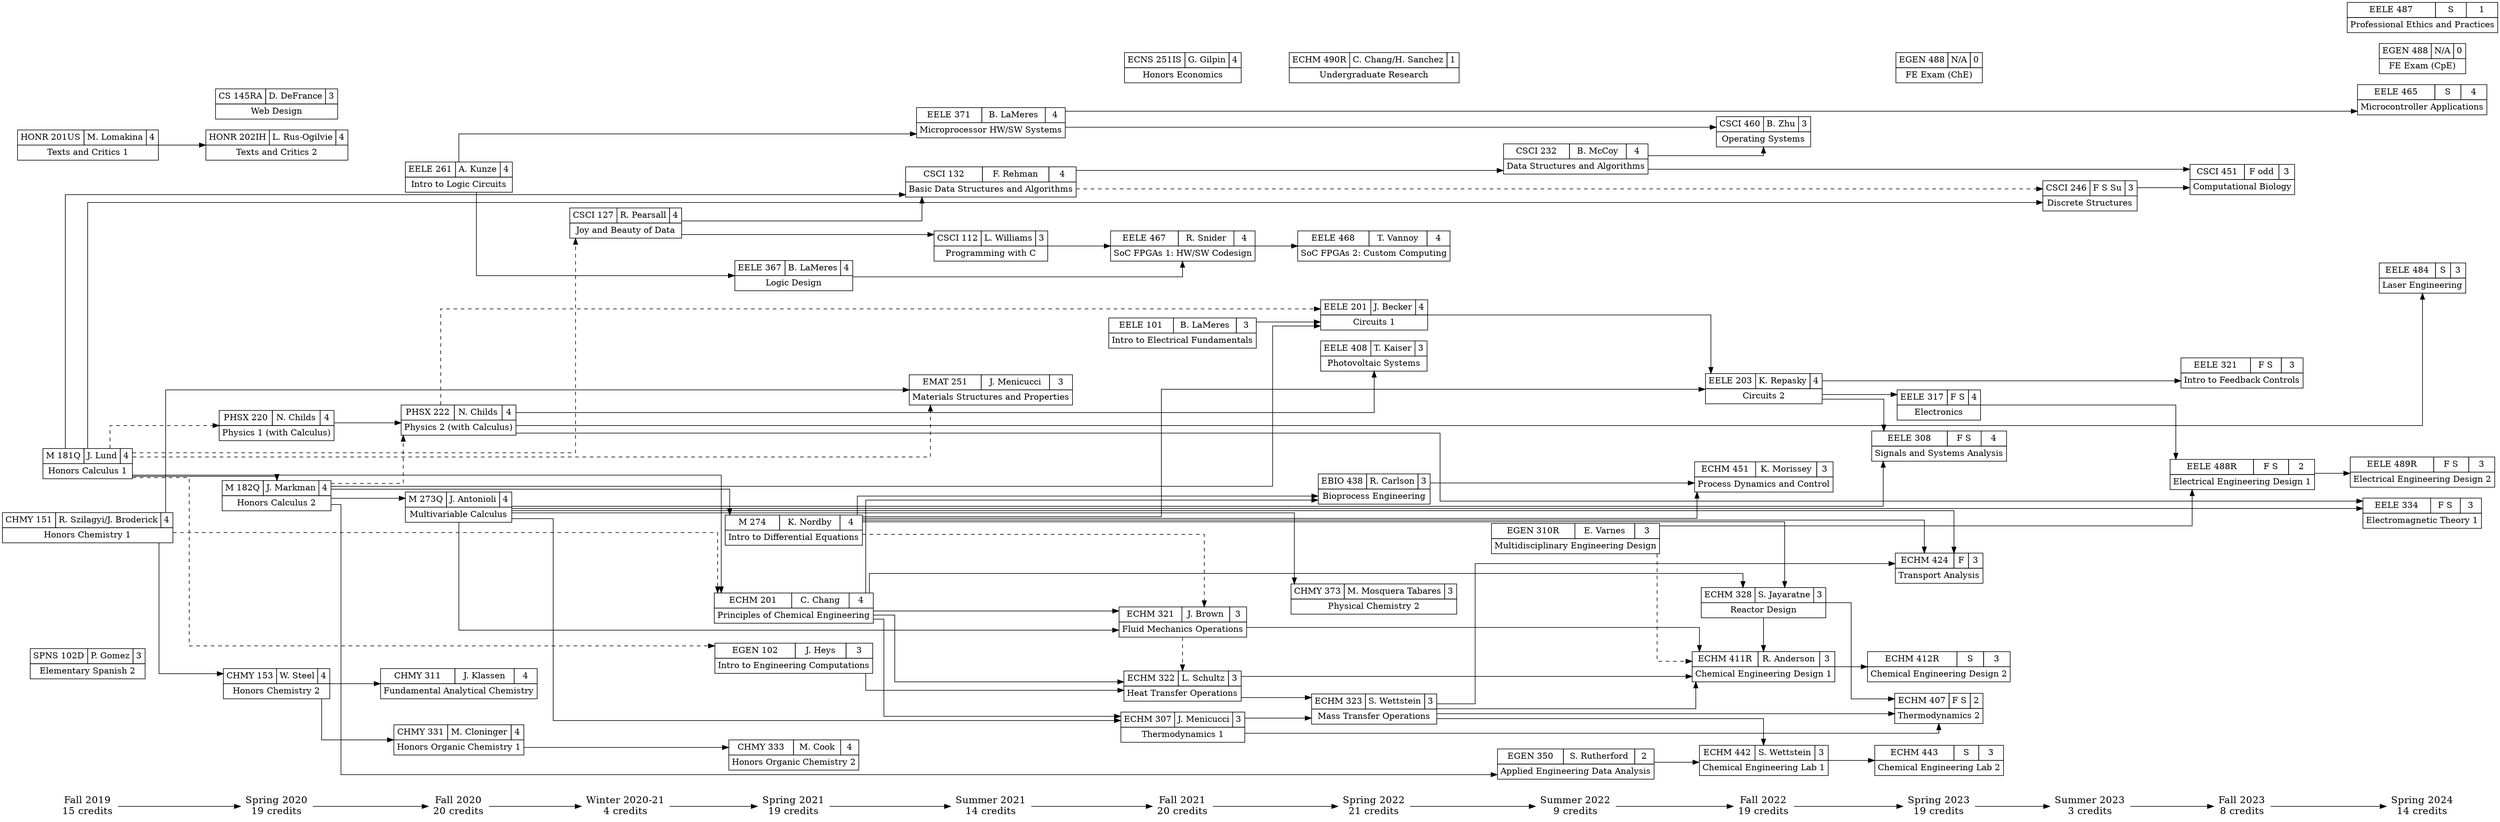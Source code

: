 digraph potential {
    ranksep=.75; rankdir=LR; concentrate=true; splines=ortho;

    {node [shape=plaintext,fontsize=16];
	"Fall 2019" -> "Spring 2020"
	-> "Fall 2020" -> "Winter 2020-21" -> "Spring 2021"
	-> "Summer 2021" -> "Fall 2021" -> "Spring 2022"
	-> "Summer 2022" -> "Fall 2022" -> "Spring 2023"
	-> "Summer 2023" -> "Fall 2023" -> "Spring 2024";
    }

    "Fall 2019"      [label="\N\n15 credits"]
    "Spring 2020"    [label="\N\n19 credits"]
    "Fall 2020"      [label="\N\n20 credits"]
    "Winter 2020-21" [label="\N\n4 credits"]
    "Spring 2021"    [label="\N\n19 credits"]
    "Summer 2021"    [label="\N\n14 credits"]
    "Fall 2021"      [label="\N\n20 credits"]
    "Spring 2022"    [label="\N\n21 credits"]
    "Summer 2022"    [label="\N\n9 credits"]
    "Fall 2022"      [label="\N\n19 credits"]
    "Spring 2023"    [label="\N\n19 credits"]
    "Summer 2023"    [label="\N\n3 credits"]
    "Fall 2023"      [label="\N\n8 credits"]
    "Spring 2024"    [label="\N\n14 credits"]

    {node [shape=none,margin=0];
	{ rank = same; "Fall 2019"; "SPNS 102D"; "M 181Q"; "HONR 201US"; "CHMY 151"; }
	{ rank = same; "Spring 2020"; "PHSX 220"; "M 182Q"; "HONR 202IH"; "CS 145RA"; "CHMY 153"; }
	{ rank = same; "Fall 2020"; "PHSX 222"; "M 273Q"; "EELE 261"; "CHMY 331"; "CHMY 311"; }
	{ rank = same; "Winter 2020-21"; "CSCI 127"; }
	{ rank = same; "Spring 2021"; "M 274"; "EGEN 102"; "EELE 367"; "ECHM 201"; "CHMY 333"; }
	{ rank = same; "Summer 2021"; "EMAT 251"; "EELE 371"; "CSCI 132"; "CSCI 112"; }
	{ rank = same; "Fall 2021"; "EELE 467"; "EELE 101"; "ECNS 251IS"; "ECHM 322"; "ECHM 321"; "ECHM 307"; }
	{ rank = same; "Spring 2022"; "EELE 468"; "EELE 408"; "EELE 201"; "ECHM 490R"; "ECHM 323"; "EBIO 438"; "CHMY 373"; }
	{ rank = same; "Summer 2022"; "EGEN 350"; "EGEN 310R"; "CSCI 232"; }
	{ rank = same; "Fall 2022"; "EELE 203"; "ECHM 451"; "ECHM 442"; "ECHM 411R"; "ECHM 328"; "CSCI 460"; }
	{ rank = same; "Spring 2023"; "EGEN 488-1"; "EELE 317"; "EELE 308"; "ECHM 443"; "ECHM 424"; "ECHM 412R"; "ECHM 407"; }
	{ rank = same; "Summer 2023"; "CSCI 246"; }
	{ rank = same; "Fall 2023"; "EELE 488R"; "EELE 321"; "CSCI 451"; }
	{ rank = same; "Spring 2024"; "EGEN 488-2"; "EELE 489R"; "EELE 487"; "EELE 484"; "EELE 465"; "EELE 334"; }
    }

    // Course labels

    // Fall 2019

    "CHMY 151" [label=<
		<TABLE BORDER="0" CELLBORDER="1" CELLSPACING="0" CELLPADDING="4">
		<TR>
		<TD>\N</TD>
		<TD>R. Szilagyi/J. Broderick</TD>
		<TD>4</TD>
		</TR>
		<TR><TD COLSPAN="3">Honors Chemistry 1</TD></TR>
		</TABLE>>];

    "HONR 201US" [label=<
		  <TABLE BORDER="0" CELLBORDER="1" CELLSPACING="0" CELLPADDING="4">
		  <TR>
		  <TD>\N</TD>
		  <TD>M. Lomakina</TD>
		  <TD>4</TD>
		  </TR>
		  <TR><TD COLSPAN="3">Texts and Critics 1</TD></TR>
		  </TABLE>>];

    "M 181Q" [label=<
	      <TABLE BORDER="0" CELLBORDER="1" CELLSPACING="0" CELLPADDING="4">
	      <TR>
	      <TD>\N</TD>
	      <TD>J. Lund</TD>
	      <TD>4</TD>
	      </TR>
	      <TR><TD COLSPAN="3">Honors Calculus 1</TD></TR>
	      </TABLE>>];

    "SPNS 102D" [label=<
		 <TABLE BORDER="0" CELLBORDER="1" CELLSPACING="0" CELLPADDING="4">
		 <TR>
		 <TD>\N</TD>
		 <TD>P. Gomez</TD>
		 <TD>3</TD>
		 </TR>
		 <TR><TD COLSPAN="3">Elementary Spanish 2</TD></TR>
		 </TABLE>>];

    // Spring 2020

    "CHMY 153" [label=<
		<TABLE BORDER="0" CELLBORDER="1" CELLSPACING="0" CELLPADDING="4">
		<TR>
		<TD>\N</TD>
		<TD>W. Steel</TD>
		<TD>4</TD>
		</TR>
		<TR><TD COLSPAN="3">Honors Chemistry 2</TD></TR>
		</TABLE>>];

    "CS 145RA" [label=<
		<TABLE BORDER="0" CELLBORDER="1" CELLSPACING="0" CELLPADDING="4">
		<TR>
		<TD>\N</TD>
		<TD>D. DeFrance</TD>
		<TD>3</TD>
		</TR>
		<TR><TD COLSPAN="3">Web Design</TD></TR>
		</TABLE>>];

    "HONR 202IH" [label=<
		  <TABLE BORDER="0" CELLBORDER="1" CELLSPACING="0" CELLPADDING="4">
		  <TR>
		  <TD>\N</TD>
		  <TD>L. Rus-Ogilvie</TD>
		  <TD>4</TD>
		  </TR>
		  <TR><TD COLSPAN="3">Texts and Critics 2</TD></TR>
		  </TABLE>>];

    "M 182Q" [label=<
	      <TABLE BORDER="0" CELLBORDER="1" CELLSPACING="0" CELLPADDING="4">
	      <TR>
	      <TD>\N</TD>
	      <TD>J. Markman</TD>
	      <TD>4</TD>
	      </TR>
	      <TR><TD COLSPAN="3">Honors Calculus 2</TD></TR>
	      </TABLE>>];

    "PHSX 220" [label=<
		<TABLE BORDER="0" CELLBORDER="1" CELLSPACING="0" CELLPADDING="4">
		<TR>
		<TD>\N</TD>
		<TD>N. Childs</TD>
		<TD>4</TD>
		</TR>
		<TR><TD COLSPAN="3">Physics 1 (with Calculus)</TD></TR>
		</TABLE>>];

    // Fall 2020

    "CHMY 311" [label=<
		<TABLE BORDER="0" CELLBORDER="1" CELLSPACING="0" CELLPADDING="4">
		<TR>
		<TD>\N</TD>
		<TD>J. Klassen</TD>
		<TD>4</TD>
		</TR>
		<TR><TD COLSPAN="3">Fundamental Analytical Chemistry</TD></TR>
		</TABLE>>];

    "CHMY 331" [label=<
		<TABLE BORDER="0" CELLBORDER="1" CELLSPACING="0" CELLPADDING="4">
		<TR>
		<TD>\N</TD>
		<TD>M. Cloninger</TD>
		<TD>4</TD>
		</TR>
		<TR><TD COLSPAN="3">Honors Organic Chemistry 1</TD></TR>
		</TABLE>>];

    "EELE 261" [label=<
		<TABLE BORDER="0" CELLBORDER="1" CELLSPACING="0" CELLPADDING="4">
		<TR>
		<TD>\N</TD>
		<TD>A. Kunze</TD>
		<TD>4</TD>
		</TR>
		<TR><TD COLSPAN="3">Intro to Logic Circuits</TD></TR>
		</TABLE>>];

    "M 273Q" [label=<
	      <TABLE BORDER="0" CELLBORDER="1" CELLSPACING="0" CELLPADDING="4">
	      <TR>
	      <TD>\N</TD>
	      <TD>J. Antonioli</TD>
	      <TD>4</TD>
	      </TR>
	      <TR><TD COLSPAN="3">Multivariable Calculus</TD></TR>
	      </TABLE>>];

    "PHSX 222" [label=<
		<TABLE BORDER="0" CELLBORDER="1" CELLSPACING="0" CELLPADDING="4">
		<TR>
		<TD>\N</TD>
		<TD>N. Childs</TD>
		<TD>4</TD>
		</TR>
		<TR><TD COLSPAN="3">Physics 2 (with Calculus)</TD></TR>
		</TABLE>>];

    // Winter 2020-21

    "CSCI 127" [label=<
		<TABLE BORDER="0" CELLBORDER="1" CELLSPACING="0" CELLPADDING="4">
		<TR>
		<TD>\N</TD>
		<TD>R. Pearsall</TD>
		<TD>4</TD>
		</TR>
		<TR><TD COLSPAN="3">Joy and Beauty of Data</TD></TR>
		</TABLE>>];

    // Spring 2021

    "CHMY 333" [label=<
		<TABLE BORDER="0" CELLBORDER="1" CELLSPACING="0" CELLPADDING="4">
		<TR>
		<TD>\N</TD>
		<TD>M. Cook</TD>
		<TD>4</TD>
		</TR>
		<TR><TD COLSPAN="3">Honors Organic Chemistry 2</TD></TR>
		</TABLE>>];

    "ECHM 201" [label=<
		<TABLE BORDER="0" CELLBORDER="1" CELLSPACING="0" CELLPADDING="4">
		<TR>
		<TD>\N</TD>
		<TD>C. Chang</TD>
		<TD>4</TD>
		</TR>
		<TR><TD COLSPAN="3">Principles of Chemical Engineering</TD></TR>
		</TABLE>>];

    "EELE 367" [label=<
		<TABLE BORDER="0" CELLBORDER="1" CELLSPACING="0" CELLPADDING="4">
		<TR>
		<TD>\N</TD>
		<TD>B. LaMeres</TD>
		<TD>4</TD>
		</TR>
		<TR><TD COLSPAN="3">Logic Design</TD></TR>
		</TABLE>>];

    "EGEN 102" [label=<
		<TABLE BORDER="0" CELLBORDER="1" CELLSPACING="0" CELLPADDING="4">
		<TR>
		<TD>\N</TD>
		<TD>J. Heys</TD>
		<TD>3</TD>
		</TR>
		<TR><TD COLSPAN="3">Intro to Engineering Computations</TD></TR>
		</TABLE>>];

    "M 274" [label=<
	     <TABLE BORDER="0" CELLBORDER="1" CELLSPACING="0" CELLPADDING="4">
	     <TR>
	     <TD>\N</TD>
	     <TD>K. Nordby</TD>
	     <TD>4</TD>
	     </TR>
	     <TR><TD COLSPAN="3">Intro to Differential Equations</TD></TR>
	     </TABLE>>];

    // Summer 2021

    "CSCI 112" [label=<
		<TABLE BORDER="0" CELLBORDER="1" CELLSPACING="0" CELLPADDING="4">
		<TR>
		<TD>\N</TD>
		<TD>L. Williams</TD>
		<TD>3</TD>
		</TR>
		<TR><TD COLSPAN="3">Programming with C</TD></TR>
		</TABLE>>];

    "CSCI 132" [label=<
		<TABLE BORDER="0" CELLBORDER="1" CELLSPACING="0" CELLPADDING="4">
		<TR>
		<TD>\N</TD>
		<TD>F. Rehman</TD>
		<TD>4</TD>
		</TR>
		<TR><TD COLSPAN="3">Basic Data Structures and Algorithms</TD></TR>
		</TABLE>>];

    "EELE 371" [label=<
		<TABLE BORDER="0" CELLBORDER="1" CELLSPACING="0" CELLPADDING="4">
		<TR>
		<TD>\N</TD>
		<TD>B. LaMeres</TD>
		<TD>4</TD>
		</TR>
		<TR><TD COLSPAN="3">Microprocessor HW/SW Systems</TD></TR>
		</TABLE>>];

    "EMAT 251" [label=<
		<TABLE BORDER="0" CELLBORDER="1" CELLSPACING="0" CELLPADDING="4">
		<TR>
		<TD>\N</TD>
		<TD>J. Menicucci</TD>
		<TD>3</TD>
		</TR>
		<TR><TD COLSPAN="3">Materials Structures and Properties</TD></TR>
		</TABLE>>];

    // Fall 2021

    "ECHM 307" [label=<
		<TABLE BORDER="0" CELLBORDER="1" CELLSPACING="0" CELLPADDING="4">
		<TR>
		<TD>\N</TD>
		<TD>J. Menicucci</TD>
		<TD>3</TD>
		</TR>
		<TR><TD COLSPAN="3">Thermodynamics 1</TD></TR>
		</TABLE>>];

    "ECHM 321" [label=<
		<TABLE BORDER="0" CELLBORDER="1" CELLSPACING="0" CELLPADDING="4">
		<TR>
		<TD>\N</TD>
		<TD>J. Brown</TD>
		<TD>3</TD>
		</TR>
		<TR><TD COLSPAN="3">Fluid Mechanics Operations</TD></TR>
		</TABLE>>];

    "ECHM 322" [label=<
		<TABLE BORDER="0" CELLBORDER="1" CELLSPACING="0" CELLPADDING="4">
		<TR>
		<TD>\N</TD>
		<TD>L. Schultz</TD>
		<TD>3</TD>
		</TR>
		<TR><TD COLSPAN="3">Heat Transfer Operations</TD></TR>
		</TABLE>>];

    "ECNS 251IS" [label=<
		  <TABLE BORDER="0" CELLBORDER="1" CELLSPACING="0" CELLPADDING="4">
		  <TR>
		  <TD>\N</TD>
		  <TD>G. Gilpin</TD>
		  <TD>4</TD>
		  </TR>
		  <TR><TD COLSPAN="3">Honors Economics</TD></TR>
		  </TABLE>>];

    "EELE 101" [label=<
		<TABLE BORDER="0" CELLBORDER="1" CELLSPACING="0" CELLPADDING="4">
		<TR>
		<TD>\N</TD>
		<TD>B. LaMeres</TD>
		<TD>3</TD>
		</TR>
		<TR><TD COLSPAN="3">Intro to Electrical Fundamentals</TD></TR>
		</TABLE>>];

    "EELE 467" [label=<
		<TABLE BORDER="0" CELLBORDER="1" CELLSPACING="0" CELLPADDING="4">
		<TR>
		<TD>\N</TD>
		<TD>R. Snider</TD>
		<TD>4</TD>
		</TR>
		<TR><TD COLSPAN="3">SoC FPGAs 1: HW/SW Codesign</TD></TR>
		</TABLE>>];

    // Spring 2022

    "CHMY 373" [label=<
		<TABLE BORDER="0" CELLBORDER="1" CELLSPACING="0" CELLPADDING="4">
		<TR>
		<TD>\N</TD>
		<TD>M. Mosquera Tabares</TD>
		<TD>3</TD>
		</TR>
		<TR><TD COLSPAN="3">Physical Chemistry 2</TD></TR>
		</TABLE>>];

    "EBIO 438" [label=<
		<TABLE BORDER="0" CELLBORDER="1" CELLSPACING="0" CELLPADDING="4">
		<TR>
		<TD>\N</TD>
		<TD>R. Carlson</TD>
		<TD>3</TD>
		</TR>
		<TR><TD COLSPAN="3">Bioprocess Engineering</TD></TR>
		</TABLE>>];

    "ECHM 323" [label=<
		<TABLE BORDER="0" CELLBORDER="1" CELLSPACING="0" CELLPADDING="4">
		<TR>
		<TD>\N</TD>
		<TD>S. Wettstein</TD>
		<TD>3</TD>
		</TR>
		<TR><TD COLSPAN="3">Mass Transfer Operations</TD></TR>
		</TABLE>>];

    "EELE 201" [label=<
		<TABLE BORDER="0" CELLBORDER="1" CELLSPACING="0" CELLPADDING="4">
		<TR>
		<TD>\N</TD>
		<TD>J. Becker</TD>
		<TD>4</TD>
		</TR>
		<TR><TD COLSPAN="3">Circuits 1</TD></TR>
		</TABLE>>];

    "EELE 408" [label=<
		<TABLE BORDER="0" CELLBORDER="1" CELLSPACING="0" CELLPADDING="4">
		<TR>
		<TD>\N</TD>
		<TD>T. Kaiser</TD>
		<TD>3</TD>
		</TR>
		<TR><TD COLSPAN="3">Photovoltaic Systems</TD></TR>
		</TABLE>>];

    "EELE 468" [label=<
		<TABLE BORDER="0" CELLBORDER="1" CELLSPACING="0" CELLPADDING="4">
		<TR>
		<TD>\N</TD>
		<TD>T. Vannoy</TD>
		<TD>4</TD>
		</TR>
		<TR><TD COLSPAN="3">SoC FPGAs 2: Custom Computing</TD></TR>
		</TABLE>>];

    "ECHM 490R" [label=<
		 <TABLE BORDER="0" CELLBORDER="1" CELLSPACING="0" CELLPADDING="4">
		 <TR>
		 <TD>\N</TD>
		 <TD>C. Chang/H. Sanchez</TD>
		 <TD>1</TD>
		 </TR>
		 <TR><TD COLSPAN="3">Undergraduate Research</TD></TR>
		 </TABLE>>];

    // Summer 2022

    "CSCI 232" [label=<
		<TABLE BORDER="0" CELLBORDER="1" CELLSPACING="0" CELLPADDING="4">
		<TR>
		<TD>\N</TD>
		<TD>B. McCoy</TD>
		<TD>4</TD>
		</TR>
		<TR><TD COLSPAN="3">Data Structures and Algorithms</TD></TR>
		</TABLE>>];

    "EGEN 310R" [label=<
		 <TABLE BORDER="0" CELLBORDER="1" CELLSPACING="0" CELLPADDING="4">
		 <TR>
		 <TD>\N</TD>
		 <TD>E. Varnes</TD>
		 <TD>3</TD>
		 </TR>
		 <TR><TD COLSPAN="3">Multidisciplinary Engineering Design</TD></TR>
		 </TABLE>>];

    "EGEN 350" [label=<
		<TABLE BORDER="0" CELLBORDER="1" CELLSPACING="0" CELLPADDING="4">
		<TR>
		<TD>\N</TD>
		<TD>S. Rutherford</TD>
		<TD>2</TD>
		</TR>
		<TR><TD COLSPAN="3">Applied Engineering Data Analysis</TD></TR>
		</TABLE>>];

    // Fall 2022

    "CSCI 460" [label=<
		<TABLE BORDER="0" CELLBORDER="1" CELLSPACING="0" CELLPADDING="4">
		<TR>
		<TD>\N</TD>
		<TD>B. Zhu</TD>
		<TD>3</TD>
		</TR>
		<TR><TD COLSPAN="3">Operating Systems</TD></TR>
		</TABLE>>];

    "ECHM 328" [label=<
		<TABLE BORDER="0" CELLBORDER="1" CELLSPACING="0" CELLPADDING="4">
		<TR>
		<TD>\N</TD>
		<TD>S. Jayaratne</TD>
		<TD>3</TD>
		</TR>
		<TR><TD COLSPAN="3">Reactor Design</TD></TR>
		</TABLE>>];

    "ECHM 411R" [label=<
		 <TABLE BORDER="0" CELLBORDER="1" CELLSPACING="0" CELLPADDING="4">
		 <TR>
		 <TD>\N</TD>
		 <TD>R. Anderson</TD>
		 <TD>3</TD>
		 </TR>
		 <TR><TD COLSPAN="3">Chemical Engineering Design 1</TD></TR>
		 </TABLE>>];

    "ECHM 442" [label=<
		<TABLE BORDER="0" CELLBORDER="1" CELLSPACING="0" CELLPADDING="4">
		<TR>
		<TD>\N</TD>
		<TD>S. Wettstein</TD>
		<TD>3</TD>
		</TR>
		<TR><TD COLSPAN="3">Chemical Engineering Lab 1</TD></TR>
		</TABLE>>];

    "ECHM 451" [label=<
		<TABLE BORDER="0" CELLBORDER="1" CELLSPACING="0" CELLPADDING="4">
		<TR>
		<TD>\N</TD>
		<TD>K. Morissey</TD>
		<TD>3</TD>
		</TR>
		<TR><TD COLSPAN="3">Process Dynamics and Control</TD></TR>
		</TABLE>>];

    "EELE 203" [label=<
		<TABLE BORDER="0" CELLBORDER="1" CELLSPACING="0" CELLPADDING="4">
		<TR>
		<TD>\N</TD>
		<TD>K. Repasky</TD>
		<TD>4</TD>
		</TR>
		<TR><TD COLSPAN="3">Circuits 2</TD></TR>
		</TABLE>>];

    // Beyond

    "CSCI 246" [label=<
		<TABLE BORDER="0" CELLBORDER="1" CELLSPACING="0" CELLPADDING="4">
		<TR>
		<TD>\N</TD>
		<TD>F S Su</TD>
		<TD>3</TD>
		</TR>
		<TR><TD COLSPAN="3">Discrete Structures</TD></TR>
		</TABLE>>];


    "ECHM 407" [label=<
		<TABLE BORDER="0" CELLBORDER="1" CELLSPACING="0" CELLPADDING="4">
		<TR>
		<TD>\N</TD>
		<TD>F S</TD>
		<TD>2</TD>
		</TR>
		<TR><TD COLSPAN="3">Thermodynamics 2</TD></TR>
		</TABLE>>];

    "ECHM 424" [label=<
		<TABLE BORDER="0" CELLBORDER="1" CELLSPACING="0" CELLPADDING="4">
		<TR>
		<TD>\N</TD>
		<TD>F</TD>
		<TD>3</TD>
		</TR>
		<TR><TD COLSPAN="3">Transport Analysis</TD></TR>
		</TABLE>>];

    "EELE 317" [label=<
		<TABLE BORDER="0" CELLBORDER="1" CELLSPACING="0" CELLPADDING="4">
		<TR>
		<TD>\N</TD>
		<TD>F S</TD>
		<TD>4</TD>
		</TR>
		<TR><TD COLSPAN="3">Electronics</TD></TR>
		</TABLE>>];

    "ECHM 412R" [label=<
		 <TABLE BORDER="0" CELLBORDER="1" CELLSPACING="0" CELLPADDING="4">
		 <TR>
		 <TD>\N</TD>
		 <TD>S</TD>
		 <TD>3</TD>
		 </TR>
		 <TR><TD COLSPAN="3">Chemical Engineering Design 2</TD></TR>
		 </TABLE>>];

    "ECHM 443" [label=<
		<TABLE BORDER="0" CELLBORDER="1" CELLSPACING="0" CELLPADDING="4">
		<TR>
		<TD>\N</TD>
		<TD>S</TD>
		<TD>3</TD>
		</TR>
		<TR><TD COLSPAN="3">Chemical Engineering Lab 2</TD></TR>
		</TABLE>>];

    "EELE 465" [label=<
		<TABLE BORDER="0" CELLBORDER="1" CELLSPACING="0" CELLPADDING="4">
		<TR>
		<TD>\N</TD>
		<TD>S</TD>
		<TD>4</TD>
		</TR>
		<TR><TD COLSPAN="3">Microcontroller Applications</TD></TR>
		</TABLE>>];

    "CSCI 451" [label=<
		<TABLE BORDER="0" CELLBORDER="1" CELLSPACING="0" CELLPADDING="4">
		<TR>
		<TD>\N</TD>
		<TD>F odd</TD>
		<TD>3</TD>
		</TR>
		<TR><TD COLSPAN="3">Computational Biology</TD></TR>
		</TABLE>>];

    "EELE 308" [label=<
		<TABLE BORDER="0" CELLBORDER="1" CELLSPACING="0" CELLPADDING="4">
		<TR>
		<TD>\N</TD>
		<TD>F S</TD>
		<TD>4</TD>
		</TR>
		<TR><TD COLSPAN="3">Signals and Systems Analysis</TD></TR>
		</TABLE>>];

    "EELE 321" [label=<
		<TABLE BORDER="0" CELLBORDER="1" CELLSPACING="0" CELLPADDING="4">
		<TR>
		<TD>\N</TD>
		<TD>F S</TD>
		<TD>3</TD>
		</TR>
		<TR><TD COLSPAN="3">Intro to Feedback Controls</TD></TR>
		</TABLE>>];

    "EELE 334" [label=<
		<TABLE BORDER="0" CELLBORDER="1" CELLSPACING="0" CELLPADDING="4">
		<TR>
		<TD>\N</TD>
		<TD>F S</TD>
		<TD>3</TD>
		</TR>
		<TR><TD COLSPAN="3">Electromagnetic Theory 1</TD></TR>
		</TABLE>>];

    "EELE 484" [label=<
		<TABLE BORDER="0" CELLBORDER="1" CELLSPACING="0" CELLPADDING="4">
		<TR>
		<TD>\N</TD>
		<TD>S</TD>
		<TD>3</TD>
		</TR>
		<TR><TD COLSPAN="3">Laser Engineering</TD></TR>
		</TABLE>>];

    "EELE 488R" [label=<
		 <TABLE BORDER="0" CELLBORDER="1" CELLSPACING="0" CELLPADDING="4">
		 <TR>
		 <TD>\N</TD>
		 <TD>F S</TD>
		 <TD>2</TD>
		 </TR>
		 <TR><TD COLSPAN="3">Electrical Engineering Design 1</TD></TR>
		 </TABLE>>];

    "EELE 489R" [label=<
		 <TABLE BORDER="0" CELLBORDER="1" CELLSPACING="0" CELLPADDING="4">
		 <TR>
		 <TD>\N</TD>
		 <TD>F S</TD>
		 <TD>3</TD>
		 </TR>
		 <TR><TD COLSPAN="3">Electrical Engineering Design 2</TD></TR>
		 </TABLE>>];

    "EELE 487" [label=<
		<TABLE BORDER="0" CELLBORDER="1" CELLSPACING="0" CELLPADDING="4">
		<TR>
		<TD>\N</TD>
		<TD>S</TD>
		<TD>1</TD>
		</TR>
		<TR><TD COLSPAN="3">Professional Ethics and Practices</TD></TR>
		</TABLE>>];

    "EGEN 488-1" [label=<
		<TABLE BORDER="0" CELLBORDER="1" CELLSPACING="0" CELLPADDING="4">
		<TR>
		<TD>EGEN 488</TD>
		<TD>N/A</TD>
		<TD>0</TD>
		</TR>
		<TR><TD COLSPAN="3">FE Exam (ChE)</TD></TR>
		</TABLE>>];

    "EGEN 488-2" [label=<
		<TABLE BORDER="0" CELLBORDER="1" CELLSPACING="0" CELLPADDING="4">
		<TR>
		<TD>EGEN 488</TD>
		<TD>N/A</TD>
		<TD>0</TD>
		</TR>
		<TR><TD COLSPAN="3">FE Exam (CpE)</TD></TR>
		</TABLE>>];

    // Course pre- & co- requisites

    "CHMY 151" -> "CHMY 153";
    "HONR 201US" -> "HONR 202IH";
    "M 181Q" -> "M 182Q";
    "M 181Q" -> "PHSX 220" [style=dashed];

    "CHMY 153" -> { "CHMY 311" "CHMY 331" };
    "M 182Q" -> "M 273Q";
    "M 182Q" -> "PHSX 222" [style=dashed];
    "PHSX 220" -> "PHSX 222";

    "M 181Q" -> "CSCI 127" [style=dashed];

    "CHMY 151" -> "ECHM 201" [style=dashed];
    "CHMY 331" -> "CHMY 333";
    "EELE 261" -> "EELE 367";
    "M 181Q" -> "ECHM 201";
    "M 181Q" -> "EGEN 102" [style=dashed];
    "M 182Q" -> "M 274";

    "CHMY 151" -> "EMAT 251";
    "CSCI 127" -> { "CSCI 112" "CSCI 132" };
    "EELE 261" -> "EELE 371";
    "M 181Q" -> "CSCI 132";
    "M 181Q" -> "EMAT 251" [style=dashed];

    "CSCI 112" -> "EELE 467";
    "ECHM 201" -> { "ECHM 307" "ECHM 321" "ECHM 322" };
    "ECHM 321" -> "ECHM 322" [style=dashed];
    "EELE 367" -> "EELE 467";
    "EGEN 102" -> "ECHM 322";
    "M 273Q" -> { "ECHM 307" "ECHM 321" };
    "M 274" -> "ECHM 321" [style=dashed];

    "CSCI 132" -> "CSCI 232";
    "M 181Q" -> "CSCI 246";
    "CSCI 132" -> "CSCI 246" [style=dashed];
    "M 182Q" -> "EGEN 350";

    { "ECHM 201" "M 274" } -> { "EBIO 438" "ECHM 328" };
    { "ECHM 307" "ECHM 322" } -> "ECHM 323";
    { "EELE 101" "M 182Q" } -> "EELE 201";
    "PHSX 222" -> "EELE 201" [style=dashed];
    "EELE 467" -> "EELE 468";

    { "EELE 201" "M 274" } -> "EELE 203";

    { "ECHM 307" "ECHM 323" "ECHM 328" } -> "ECHM 407";
    { "ECHM 321" "ECHM 322" "ECHM 323" "ECHM 328" } -> "ECHM 411R";
    { "ECHM 323" "M 273Q" "M 274" } -> "ECHM 424";
    "EGEN 310R" -> "ECHM 411R" [style=dashed];
    { "ECHM 323" "EGEN 350" } -> "ECHM 442";
    "EELE 203" -> "EELE 317";
    "PHSX 222" -> "EELE 408";

    "M 273Q" -> "CHMY 373";
    "ECHM 411R" -> "ECHM 412R";
    "ECHM 442" -> "ECHM 443";
    { "EBIO 438" "M 274" } -> "ECHM 451";
    "EELE 371" -> "EELE 465";

    { "CSCI 232" "CSCI 246" } -> "CSCI 451";
    { "EELE 203" "M 273Q" } -> "EELE 308";
    "EELE 203" -> "EELE 321";
    { "PHSX 222" "M 273Q" } -> "EELE 334";
    { "EELE 317" "EGEN 310R" } -> "EELE 488R";

    "EELE 488R" -> "EELE 489R";

    { "CSCI 232" "EELE 371" } -> "CSCI 460";
    "PHSX 222" -> "EELE 484";
}
